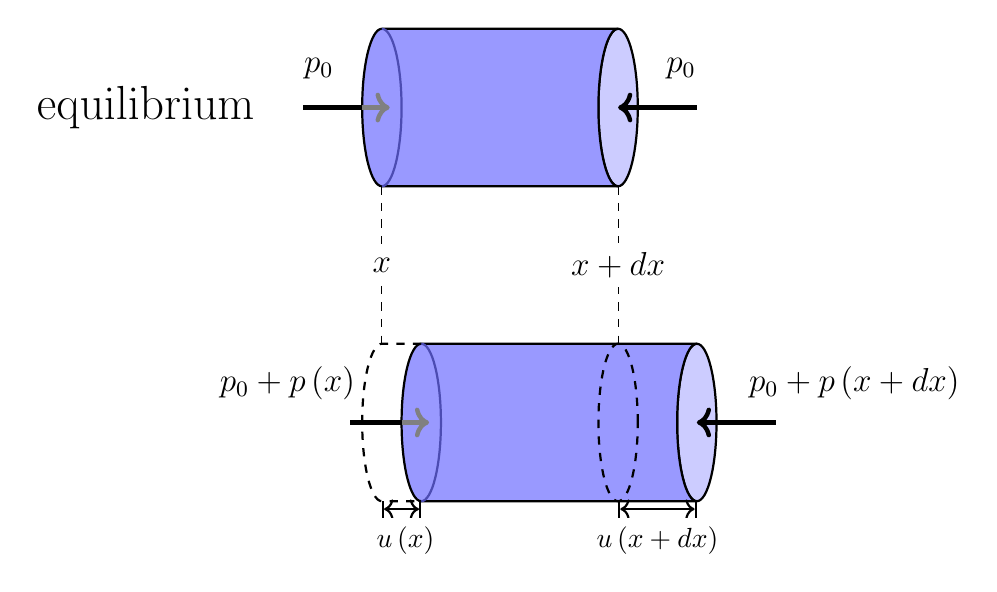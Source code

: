 \begin{tikzpicture}
	\node at (-4.5, 2) {\LARGE equilibrium};
	\filldraw[draw=black, thick, fill=blue!20!white, opacity=1] (1.5,2) circle (0.25 and 1);
	\filldraw[draw=black, thick, fill=blue!40!white, opacity=1] (1.5,3) -- (-1.5,3) arc (90:270:0.25 and 1) -- (1.5,1) arc (270:90: 0.25 and 1);
	\draw[thick, blue!40!gray] (-1.5,1) arc (-90:90:0.25 and 1);
	\draw[ultra thick, black] (-2.5, 2) -- (-1.75, 2);
	\draw[ultra thick, gray, ->] (-1.75, 2) -- (-1.4, 2);
	\node at (-2.3, 2.5) {\large $p_0$};
	\draw[ultra thick, black, ->] (2.5, 2) -- (1.5, 2);
	\node at (2.3, 2.5) {\large $p_0$};
	
	\filldraw[draw=black, thick, fill=blue!20!white, opacity=1] (2.5,-2) circle (0.25 and 1);
	\filldraw[draw=black, thick, fill=blue!40!white,opacity=1] (2.5,-1) -- (-1,-1) arc (90:270:0.25 and 1) -- (2.5,-3) arc (270:90: 0.25 and 1);
	\draw[thick, blue!40!gray] (-1,-3) arc (-90:90:0.25 and 1);
	
	\draw[black, thick, dashed, opacity=1] (1.5,-2) circle (0.25 and 1);
	\draw[black, thick, dashed, opacity=1] (-1,-1) -- (-1.5,-1) arc (90:270:0.25 and 1) -- (-1,-3);
	
	\draw[ultra thick, black] (-1.9, -2) -- (-1.25, -2);
	\draw[ultra thick, gray, ->] (-1.25, -2) -- (-0.9, -2);
	\node at (-2.7, -1.5) {\large $p_0+p\left(x\right)$};
	\draw[ultra thick, black, ->] (3.5, -2) -- (2.5, -2);
	\node at (4.5, -1.5) {\large $p_0+p\left(x+dx\right)$};
	
	\draw[black, dashed] (-1.5, 1) -- (-1.5, -1);
	\draw[black, dashed] (1.5, 1) -- (1.5, -1);
	\node[fill=white] at (-1.5,0) {\large $x$};
	\node[fill=white] at (1.5, 0) {\large $x+dx$};
	\draw[|<->|, thick] (-1.5,-3.1) -- (-1,-3.1);
	\draw[|<->|, thick] (1.5,-3.1) -- (2.5,-3.1);
	\node[fill=white] at (-1.2,-3.5) {$u\left(x\right)$};
	\node[fill=white] at (2, -3.5) {$u\left(x+dx\right)$};
\end{tikzpicture}
